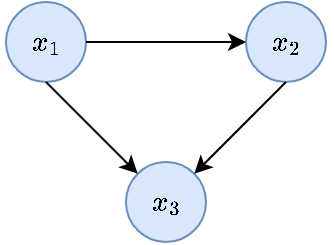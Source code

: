 <mxfile version="21.6.8" type="device">
  <diagram name="Page-1" id="YQdG1uaY2cjwd3lI68i_">
    <mxGraphModel dx="478" dy="330" grid="1" gridSize="10" guides="1" tooltips="1" connect="1" arrows="1" fold="1" page="1" pageScale="1" pageWidth="827" pageHeight="1169" math="1" shadow="0">
      <root>
        <mxCell id="0" />
        <mxCell id="1" parent="0" />
        <mxCell id="nbdLlCGJFiCouwl0_dXr-2" value="$$x_1$$" style="ellipse;whiteSpace=wrap;html=1;aspect=fixed;fillColor=#dae8fc;strokeColor=#6c8ebf;" parent="1" vertex="1">
          <mxGeometry width="40" height="40" as="geometry" />
        </mxCell>
        <mxCell id="nbdLlCGJFiCouwl0_dXr-3" value="$$x_2$$" style="ellipse;whiteSpace=wrap;html=1;aspect=fixed;fillColor=#dae8fc;strokeColor=#6c8ebf;" parent="1" vertex="1">
          <mxGeometry x="120" width="40" height="40" as="geometry" />
        </mxCell>
        <mxCell id="nbdLlCGJFiCouwl0_dXr-4" value="$$x_3$$" style="ellipse;whiteSpace=wrap;html=1;aspect=fixed;fillColor=#dae8fc;strokeColor=#6c8ebf;" parent="1" vertex="1">
          <mxGeometry x="60" y="80" width="40" height="40" as="geometry" />
        </mxCell>
        <mxCell id="nbdLlCGJFiCouwl0_dXr-5" value="" style="endArrow=classic;html=1;exitX=1;exitY=0.5;exitDx=0;exitDy=0;entryX=0;entryY=0.5;entryDx=0;entryDy=0;" parent="1" source="nbdLlCGJFiCouwl0_dXr-2" target="nbdLlCGJFiCouwl0_dXr-3" edge="1">
          <mxGeometry width="50" height="50" relative="1" as="geometry">
            <mxPoint x="240" y="140" as="sourcePoint" />
            <mxPoint x="290" y="90" as="targetPoint" />
          </mxGeometry>
        </mxCell>
        <mxCell id="nbdLlCGJFiCouwl0_dXr-6" value="" style="endArrow=classic;html=1;exitX=0.5;exitY=1;exitDx=0;exitDy=0;entryX=0;entryY=0;entryDx=0;entryDy=0;" parent="1" source="nbdLlCGJFiCouwl0_dXr-2" target="nbdLlCGJFiCouwl0_dXr-4" edge="1">
          <mxGeometry width="50" height="50" relative="1" as="geometry">
            <mxPoint x="70" y="90" as="sourcePoint" />
            <mxPoint x="90.154" y="125.27" as="targetPoint" />
          </mxGeometry>
        </mxCell>
        <mxCell id="nbdLlCGJFiCouwl0_dXr-7" value="" style="endArrow=classic;html=1;entryX=1;entryY=0;entryDx=0;entryDy=0;exitX=0.5;exitY=1;exitDx=0;exitDy=0;" parent="1" source="nbdLlCGJFiCouwl0_dXr-3" target="nbdLlCGJFiCouwl0_dXr-4" edge="1">
          <mxGeometry width="50" height="50" relative="1" as="geometry">
            <mxPoint x="240" y="140" as="sourcePoint" />
            <mxPoint x="290" y="90" as="targetPoint" />
          </mxGeometry>
        </mxCell>
      </root>
    </mxGraphModel>
  </diagram>
</mxfile>

